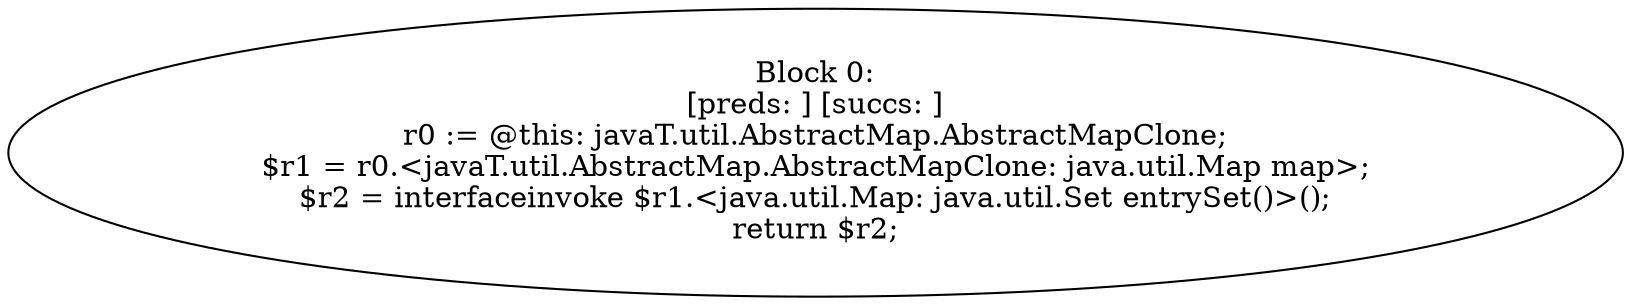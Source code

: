digraph "unitGraph" {
    "Block 0:
[preds: ] [succs: ]
r0 := @this: javaT.util.AbstractMap.AbstractMapClone;
$r1 = r0.<javaT.util.AbstractMap.AbstractMapClone: java.util.Map map>;
$r2 = interfaceinvoke $r1.<java.util.Map: java.util.Set entrySet()>();
return $r2;
"
}
